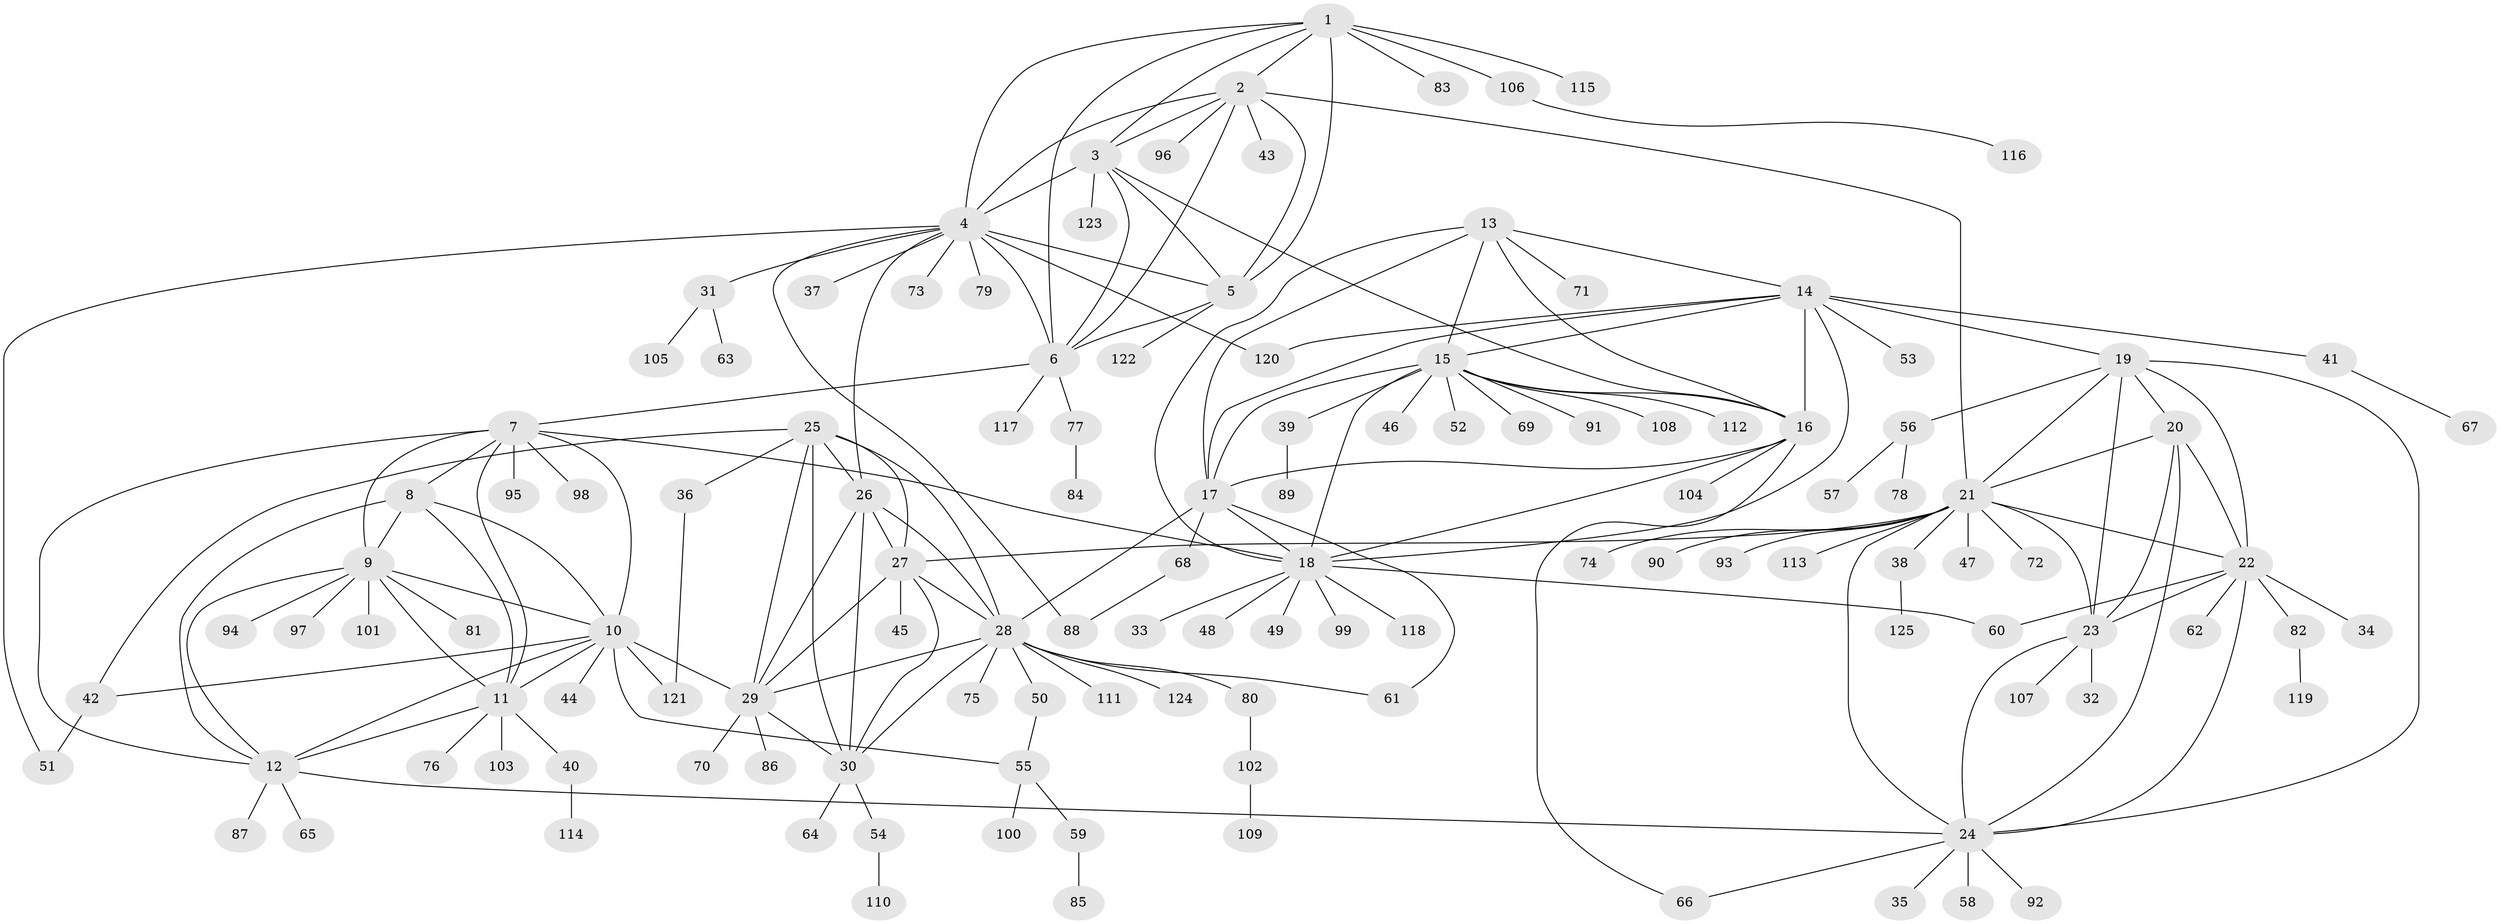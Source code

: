 // Generated by graph-tools (version 1.1) at 2025/55/03/09/25 04:55:33]
// undirected, 125 vertices, 189 edges
graph export_dot {
graph [start="1"]
  node [color=gray90,style=filled];
  1;
  2;
  3;
  4;
  5;
  6;
  7;
  8;
  9;
  10;
  11;
  12;
  13;
  14;
  15;
  16;
  17;
  18;
  19;
  20;
  21;
  22;
  23;
  24;
  25;
  26;
  27;
  28;
  29;
  30;
  31;
  32;
  33;
  34;
  35;
  36;
  37;
  38;
  39;
  40;
  41;
  42;
  43;
  44;
  45;
  46;
  47;
  48;
  49;
  50;
  51;
  52;
  53;
  54;
  55;
  56;
  57;
  58;
  59;
  60;
  61;
  62;
  63;
  64;
  65;
  66;
  67;
  68;
  69;
  70;
  71;
  72;
  73;
  74;
  75;
  76;
  77;
  78;
  79;
  80;
  81;
  82;
  83;
  84;
  85;
  86;
  87;
  88;
  89;
  90;
  91;
  92;
  93;
  94;
  95;
  96;
  97;
  98;
  99;
  100;
  101;
  102;
  103;
  104;
  105;
  106;
  107;
  108;
  109;
  110;
  111;
  112;
  113;
  114;
  115;
  116;
  117;
  118;
  119;
  120;
  121;
  122;
  123;
  124;
  125;
  1 -- 2;
  1 -- 3;
  1 -- 4;
  1 -- 5;
  1 -- 6;
  1 -- 83;
  1 -- 106;
  1 -- 115;
  2 -- 3;
  2 -- 4;
  2 -- 5;
  2 -- 6;
  2 -- 21;
  2 -- 43;
  2 -- 96;
  3 -- 4;
  3 -- 5;
  3 -- 6;
  3 -- 16;
  3 -- 123;
  4 -- 5;
  4 -- 6;
  4 -- 26;
  4 -- 31;
  4 -- 37;
  4 -- 51;
  4 -- 73;
  4 -- 79;
  4 -- 88;
  4 -- 120;
  5 -- 6;
  5 -- 122;
  6 -- 7;
  6 -- 77;
  6 -- 117;
  7 -- 8;
  7 -- 9;
  7 -- 10;
  7 -- 11;
  7 -- 12;
  7 -- 18;
  7 -- 95;
  7 -- 98;
  8 -- 9;
  8 -- 10;
  8 -- 11;
  8 -- 12;
  9 -- 10;
  9 -- 11;
  9 -- 12;
  9 -- 81;
  9 -- 94;
  9 -- 97;
  9 -- 101;
  10 -- 11;
  10 -- 12;
  10 -- 29;
  10 -- 42;
  10 -- 44;
  10 -- 55;
  10 -- 121;
  11 -- 12;
  11 -- 40;
  11 -- 76;
  11 -- 103;
  12 -- 24;
  12 -- 65;
  12 -- 87;
  13 -- 14;
  13 -- 15;
  13 -- 16;
  13 -- 17;
  13 -- 18;
  13 -- 71;
  14 -- 15;
  14 -- 16;
  14 -- 17;
  14 -- 18;
  14 -- 19;
  14 -- 41;
  14 -- 53;
  14 -- 120;
  15 -- 16;
  15 -- 17;
  15 -- 18;
  15 -- 39;
  15 -- 46;
  15 -- 52;
  15 -- 69;
  15 -- 91;
  15 -- 108;
  15 -- 112;
  16 -- 17;
  16 -- 18;
  16 -- 66;
  16 -- 104;
  17 -- 18;
  17 -- 28;
  17 -- 61;
  17 -- 68;
  18 -- 33;
  18 -- 48;
  18 -- 49;
  18 -- 60;
  18 -- 99;
  18 -- 118;
  19 -- 20;
  19 -- 21;
  19 -- 22;
  19 -- 23;
  19 -- 24;
  19 -- 56;
  20 -- 21;
  20 -- 22;
  20 -- 23;
  20 -- 24;
  21 -- 22;
  21 -- 23;
  21 -- 24;
  21 -- 27;
  21 -- 38;
  21 -- 47;
  21 -- 72;
  21 -- 74;
  21 -- 90;
  21 -- 93;
  21 -- 113;
  22 -- 23;
  22 -- 24;
  22 -- 34;
  22 -- 60;
  22 -- 62;
  22 -- 82;
  23 -- 24;
  23 -- 32;
  23 -- 107;
  24 -- 35;
  24 -- 58;
  24 -- 66;
  24 -- 92;
  25 -- 26;
  25 -- 27;
  25 -- 28;
  25 -- 29;
  25 -- 30;
  25 -- 36;
  25 -- 42;
  26 -- 27;
  26 -- 28;
  26 -- 29;
  26 -- 30;
  27 -- 28;
  27 -- 29;
  27 -- 30;
  27 -- 45;
  28 -- 29;
  28 -- 30;
  28 -- 50;
  28 -- 61;
  28 -- 75;
  28 -- 80;
  28 -- 111;
  28 -- 124;
  29 -- 30;
  29 -- 70;
  29 -- 86;
  30 -- 54;
  30 -- 64;
  31 -- 63;
  31 -- 105;
  36 -- 121;
  38 -- 125;
  39 -- 89;
  40 -- 114;
  41 -- 67;
  42 -- 51;
  50 -- 55;
  54 -- 110;
  55 -- 59;
  55 -- 100;
  56 -- 57;
  56 -- 78;
  59 -- 85;
  68 -- 88;
  77 -- 84;
  80 -- 102;
  82 -- 119;
  102 -- 109;
  106 -- 116;
}

